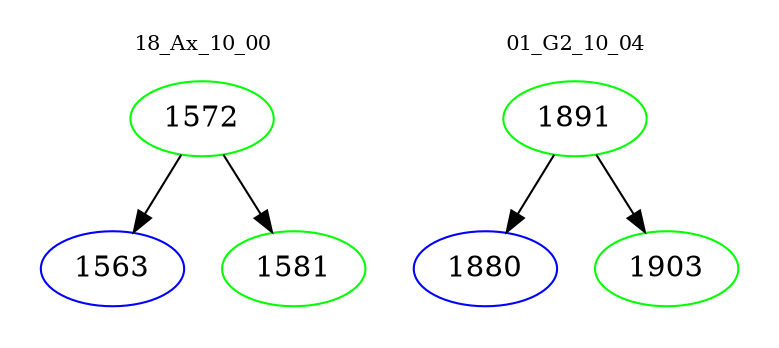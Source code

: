 digraph{
subgraph cluster_0 {
color = white
label = "18_Ax_10_00";
fontsize=10;
T0_1572 [label="1572", color="green"]
T0_1572 -> T0_1563 [color="black"]
T0_1563 [label="1563", color="blue"]
T0_1572 -> T0_1581 [color="black"]
T0_1581 [label="1581", color="green"]
}
subgraph cluster_1 {
color = white
label = "01_G2_10_04";
fontsize=10;
T1_1891 [label="1891", color="green"]
T1_1891 -> T1_1880 [color="black"]
T1_1880 [label="1880", color="blue"]
T1_1891 -> T1_1903 [color="black"]
T1_1903 [label="1903", color="green"]
}
}
